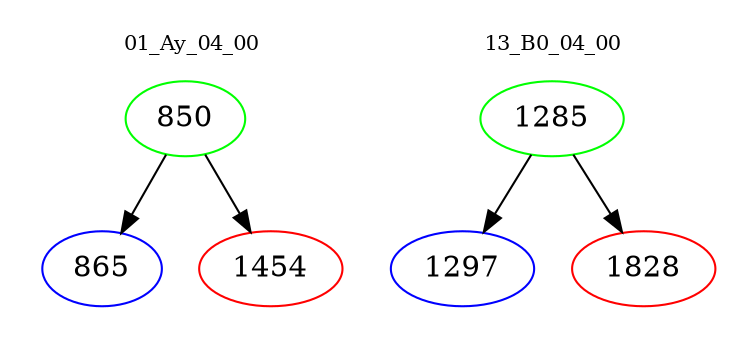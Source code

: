digraph{
subgraph cluster_0 {
color = white
label = "01_Ay_04_00";
fontsize=10;
T0_850 [label="850", color="green"]
T0_850 -> T0_865 [color="black"]
T0_865 [label="865", color="blue"]
T0_850 -> T0_1454 [color="black"]
T0_1454 [label="1454", color="red"]
}
subgraph cluster_1 {
color = white
label = "13_B0_04_00";
fontsize=10;
T1_1285 [label="1285", color="green"]
T1_1285 -> T1_1297 [color="black"]
T1_1297 [label="1297", color="blue"]
T1_1285 -> T1_1828 [color="black"]
T1_1828 [label="1828", color="red"]
}
}
